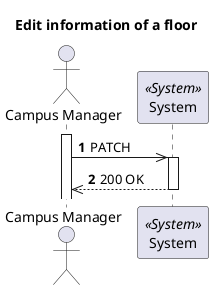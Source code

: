 @startuml
'https://plantuml.com/sequence-diagram

autonumber
skinparam packageStyle rect

title Edit information of a floor

actor "Campus Manager" as CM
participant "System" as Sys <<System>>

activate CM
CM->> Sys : PATCH

activate Sys
CM<<-- Sys : 200 OK
deactivate Sys


@enduml
